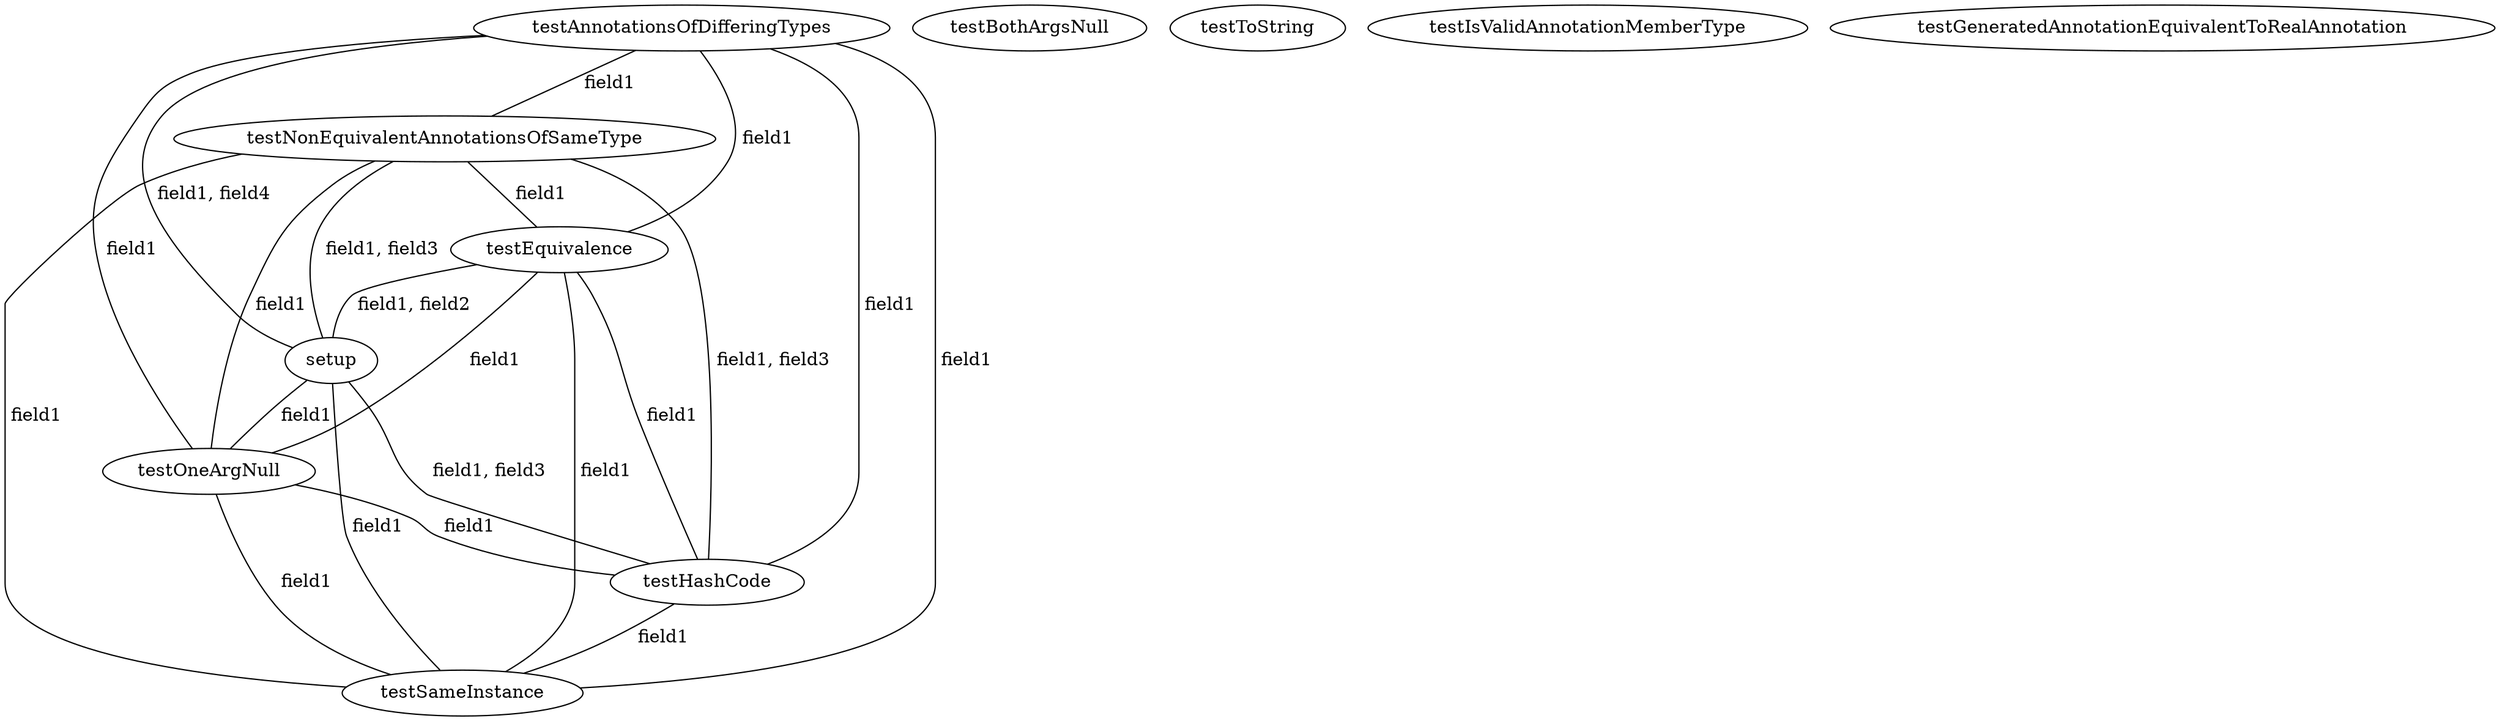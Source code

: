 digraph G {
testAnnotationsOfDifferingTypes;
testNonEquivalentAnnotationsOfSameType;
testBothArgsNull;
testToString;
testEquivalence;
testIsValidAnnotationMemberType;
setup;
testGeneratedAnnotationEquivalentToRealAnnotation;
testOneArgNull;
testHashCode;
testSameInstance;
testAnnotationsOfDifferingTypes -> testNonEquivalentAnnotationsOfSameType [label=" field1", dir=none];
testAnnotationsOfDifferingTypes -> testEquivalence [label=" field1", dir=none];
testAnnotationsOfDifferingTypes -> setup [label=" field1, field4", dir=none];
testAnnotationsOfDifferingTypes -> testOneArgNull [label=" field1", dir=none];
testAnnotationsOfDifferingTypes -> testHashCode [label=" field1", dir=none];
testAnnotationsOfDifferingTypes -> testSameInstance [label=" field1", dir=none];
testNonEquivalentAnnotationsOfSameType -> testEquivalence [label=" field1", dir=none];
testNonEquivalentAnnotationsOfSameType -> setup [label=" field1, field3", dir=none];
testNonEquivalentAnnotationsOfSameType -> testOneArgNull [label=" field1", dir=none];
testNonEquivalentAnnotationsOfSameType -> testHashCode [label=" field1, field3", dir=none];
testNonEquivalentAnnotationsOfSameType -> testSameInstance [label=" field1", dir=none];
testEquivalence -> setup [label=" field1, field2", dir=none];
testEquivalence -> testOneArgNull [label=" field1", dir=none];
testEquivalence -> testHashCode [label=" field1", dir=none];
testEquivalence -> testSameInstance [label=" field1", dir=none];
setup -> testOneArgNull [label=" field1", dir=none];
setup -> testHashCode [label=" field1, field3", dir=none];
setup -> testSameInstance [label=" field1", dir=none];
testOneArgNull -> testHashCode [label=" field1", dir=none];
testOneArgNull -> testSameInstance [label=" field1", dir=none];
testHashCode -> testSameInstance [label=" field1", dir=none];
}